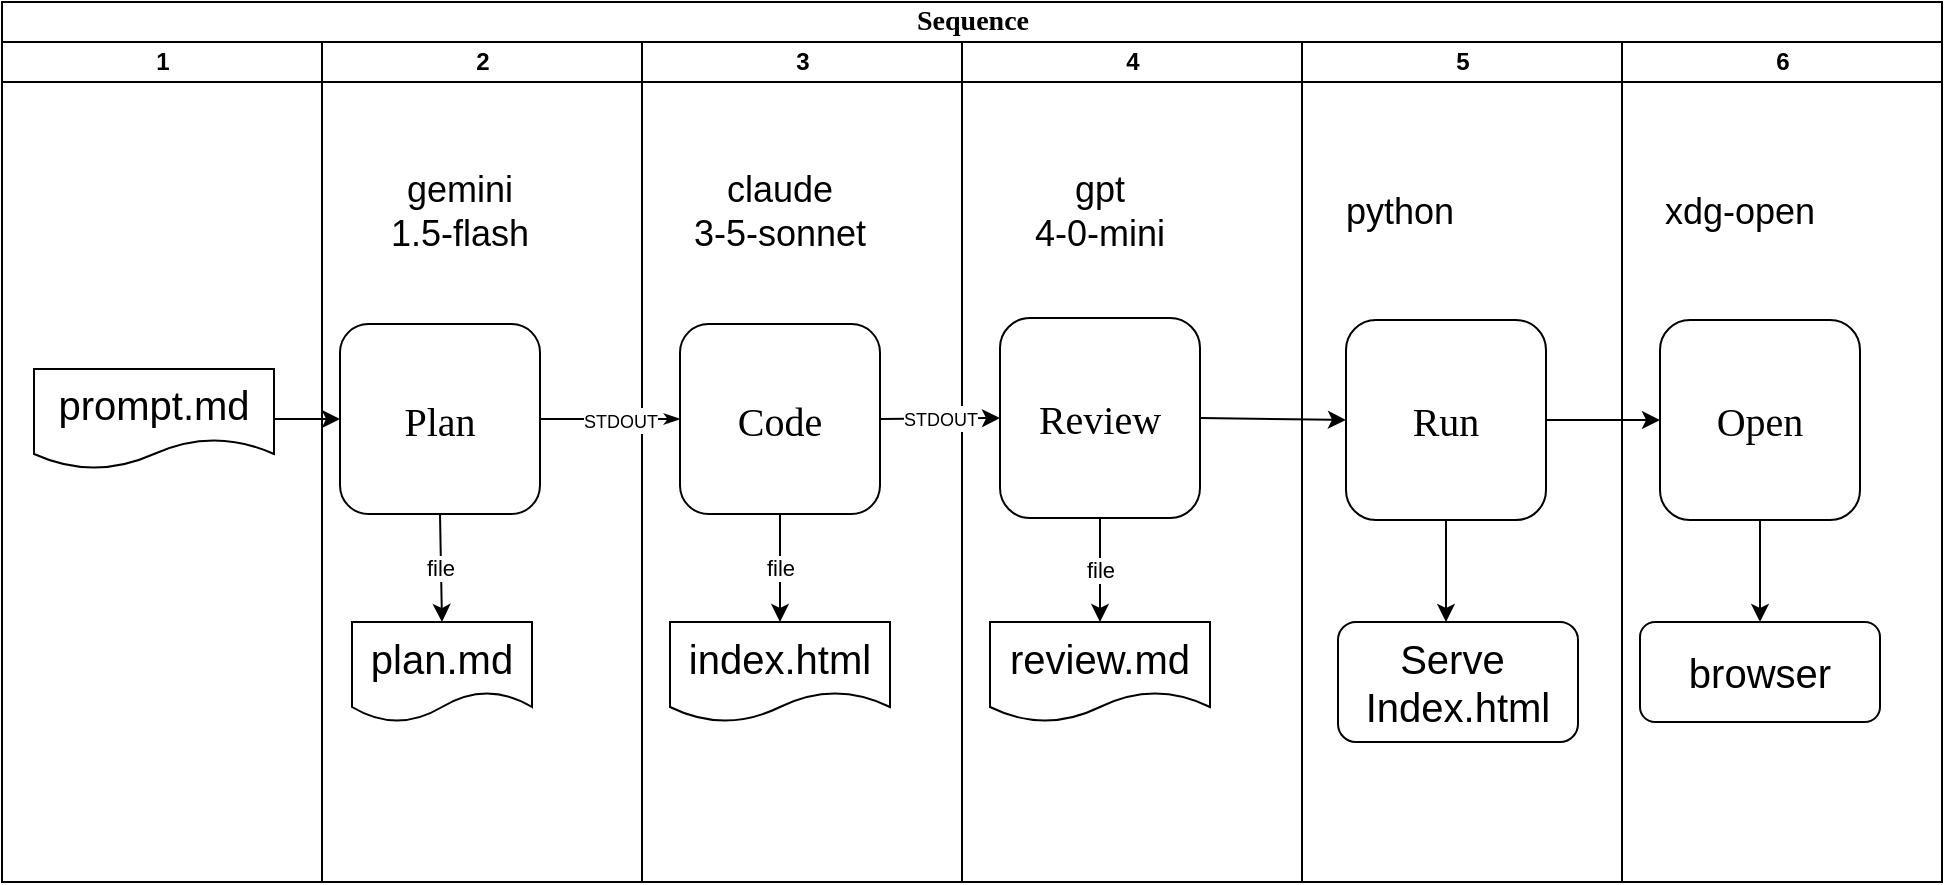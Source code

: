 <mxfile version="26.0.10">
  <diagram name="Page-1" id="74e2e168-ea6b-b213-b513-2b3c1d86103e">
    <mxGraphModel dx="1131" dy="1127" grid="1" gridSize="10" guides="1" tooltips="1" connect="1" arrows="1" fold="1" page="1" pageScale="1" pageWidth="1100" pageHeight="850" background="none" math="0" shadow="0">
      <root>
        <mxCell id="0" />
        <mxCell id="1" parent="0" />
        <mxCell id="77e6c97f196da883-1" value="&lt;font style=&quot;font-size: 14px;&quot;&gt;Sequence&lt;/font&gt;" style="swimlane;html=1;childLayout=stackLayout;startSize=20;rounded=0;shadow=0;labelBackgroundColor=none;strokeWidth=1;fontFamily=Verdana;fontSize=8;align=center;" parent="1" vertex="1">
          <mxGeometry x="70" y="40" width="970" height="440" as="geometry" />
        </mxCell>
        <mxCell id="77e6c97f196da883-2" value="1" style="swimlane;html=1;startSize=20;" parent="77e6c97f196da883-1" vertex="1">
          <mxGeometry y="20" width="160" height="420" as="geometry" />
        </mxCell>
        <mxCell id="77e6c97f196da883-8" value="&lt;font style=&quot;font-size: 20px;&quot;&gt;Plan&lt;/font&gt;" style="rounded=1;whiteSpace=wrap;html=1;shadow=0;labelBackgroundColor=none;strokeWidth=1;fontFamily=Verdana;fontSize=8;align=center;" parent="77e6c97f196da883-2" vertex="1">
          <mxGeometry x="169" y="141" width="100" height="95" as="geometry" />
        </mxCell>
        <mxCell id="6fJ42V7ynfqkldquAGAS-8" value="gemini&lt;div&gt;1.5-flash&lt;/div&gt;" style="text;html=1;align=center;verticalAlign=middle;whiteSpace=wrap;rounded=0;fontSize=18;" vertex="1" parent="77e6c97f196da883-2">
          <mxGeometry x="159" y="70" width="140" height="30" as="geometry" />
        </mxCell>
        <mxCell id="6fJ42V7ynfqkldquAGAS-12" value="plan.md" style="shape=document;whiteSpace=wrap;html=1;boundedLbl=1;fontSize=20;" vertex="1" parent="77e6c97f196da883-2">
          <mxGeometry x="175" y="290" width="90" height="50" as="geometry" />
        </mxCell>
        <mxCell id="6fJ42V7ynfqkldquAGAS-18" value="file" style="endArrow=classic;html=1;rounded=0;exitX=0.5;exitY=1;exitDx=0;exitDy=0;entryX=0.5;entryY=0;entryDx=0;entryDy=0;" edge="1" parent="77e6c97f196da883-2" source="77e6c97f196da883-8" target="6fJ42V7ynfqkldquAGAS-12">
          <mxGeometry width="50" height="50" relative="1" as="geometry">
            <mxPoint x="569" y="300" as="sourcePoint" />
            <mxPoint x="619" y="250" as="targetPoint" />
          </mxGeometry>
        </mxCell>
        <mxCell id="6fJ42V7ynfqkldquAGAS-40" value="prompt.md" style="shape=document;whiteSpace=wrap;html=1;boundedLbl=1;fontSize=20;" vertex="1" parent="77e6c97f196da883-2">
          <mxGeometry x="16" y="163.5" width="120" height="50" as="geometry" />
        </mxCell>
        <mxCell id="6fJ42V7ynfqkldquAGAS-41" value="" style="endArrow=classic;html=1;rounded=0;exitX=1;exitY=0.5;exitDx=0;exitDy=0;entryX=0;entryY=0.5;entryDx=0;entryDy=0;" edge="1" parent="77e6c97f196da883-2" source="6fJ42V7ynfqkldquAGAS-40" target="77e6c97f196da883-8">
          <mxGeometry width="50" height="50" relative="1" as="geometry">
            <mxPoint x="420" y="280" as="sourcePoint" />
            <mxPoint x="470" y="230" as="targetPoint" />
          </mxGeometry>
        </mxCell>
        <mxCell id="77e6c97f196da883-3" value="2" style="swimlane;html=1;startSize=20;" parent="77e6c97f196da883-1" vertex="1">
          <mxGeometry x="160" y="20" width="160" height="420" as="geometry" />
        </mxCell>
        <mxCell id="77e6c97f196da883-11" value="&lt;font style=&quot;font-size: 20px;&quot;&gt;Code&lt;/font&gt;" style="rounded=1;whiteSpace=wrap;html=1;shadow=0;labelBackgroundColor=none;strokeWidth=1;fontFamily=Verdana;fontSize=8;align=center;" parent="77e6c97f196da883-3" vertex="1">
          <mxGeometry x="179" y="141" width="100" height="95" as="geometry" />
        </mxCell>
        <mxCell id="6fJ42V7ynfqkldquAGAS-9" value="claude&lt;div&gt;3-5-sonnet&lt;/div&gt;" style="text;html=1;align=center;verticalAlign=middle;whiteSpace=wrap;rounded=0;fontSize=18;" vertex="1" parent="77e6c97f196da883-3">
          <mxGeometry x="159" y="70" width="140" height="30" as="geometry" />
        </mxCell>
        <mxCell id="6fJ42V7ynfqkldquAGAS-13" value="&lt;font style=&quot;font-size: 20px;&quot;&gt;index.html&lt;/font&gt;" style="shape=document;whiteSpace=wrap;html=1;boundedLbl=1;" vertex="1" parent="77e6c97f196da883-3">
          <mxGeometry x="174" y="290" width="110" height="50" as="geometry" />
        </mxCell>
        <mxCell id="6fJ42V7ynfqkldquAGAS-19" value="file" style="endArrow=classic;html=1;rounded=0;exitX=0.5;exitY=1;exitDx=0;exitDy=0;entryX=0.5;entryY=0;entryDx=0;entryDy=0;" edge="1" parent="77e6c97f196da883-3" source="77e6c97f196da883-11" target="6fJ42V7ynfqkldquAGAS-13">
          <mxGeometry width="50" height="50" relative="1" as="geometry">
            <mxPoint x="409" y="300" as="sourcePoint" />
            <mxPoint x="459" y="250" as="targetPoint" />
          </mxGeometry>
        </mxCell>
        <mxCell id="77e6c97f196da883-4" value="3" style="swimlane;html=1;startSize=20;" parent="77e6c97f196da883-1" vertex="1">
          <mxGeometry x="320" y="20" width="160" height="420" as="geometry" />
        </mxCell>
        <mxCell id="6fJ42V7ynfqkldquAGAS-1" value="&lt;font style=&quot;font-size: 20px;&quot;&gt;Review&lt;/font&gt;" style="rounded=1;whiteSpace=wrap;html=1;shadow=0;labelBackgroundColor=none;strokeWidth=1;fontFamily=Verdana;fontSize=8;align=center;" vertex="1" parent="77e6c97f196da883-4">
          <mxGeometry x="179" y="138" width="100" height="100" as="geometry" />
        </mxCell>
        <mxCell id="6fJ42V7ynfqkldquAGAS-10" value="gpt&lt;div&gt;4-0-mini&lt;/div&gt;" style="text;html=1;align=center;verticalAlign=middle;whiteSpace=wrap;rounded=0;fontSize=18;" vertex="1" parent="77e6c97f196da883-4">
          <mxGeometry x="159" y="70" width="140" height="30" as="geometry" />
        </mxCell>
        <mxCell id="6fJ42V7ynfqkldquAGAS-16" value="&lt;font style=&quot;font-size: 20px;&quot;&gt;review.md&lt;/font&gt;" style="shape=document;whiteSpace=wrap;html=1;boundedLbl=1;" vertex="1" parent="77e6c97f196da883-4">
          <mxGeometry x="174" y="290" width="110" height="50" as="geometry" />
        </mxCell>
        <mxCell id="6fJ42V7ynfqkldquAGAS-20" value="file" style="endArrow=classic;html=1;rounded=0;exitX=0.5;exitY=1;exitDx=0;exitDy=0;entryX=0.5;entryY=0;entryDx=0;entryDy=0;" edge="1" parent="77e6c97f196da883-4" source="6fJ42V7ynfqkldquAGAS-1" target="6fJ42V7ynfqkldquAGAS-16">
          <mxGeometry width="50" height="50" relative="1" as="geometry">
            <mxPoint x="249" y="300" as="sourcePoint" />
            <mxPoint x="299" y="250" as="targetPoint" />
          </mxGeometry>
        </mxCell>
        <mxCell id="77e6c97f196da883-5" value="4" style="swimlane;html=1;startSize=20;" parent="77e6c97f196da883-1" vertex="1">
          <mxGeometry x="480" y="20" width="170" height="420" as="geometry" />
        </mxCell>
        <mxCell id="6fJ42V7ynfqkldquAGAS-3" value="&lt;font style=&quot;font-size: 20px;&quot;&gt;Run&lt;/font&gt;" style="rounded=1;whiteSpace=wrap;html=1;shadow=0;labelBackgroundColor=none;strokeWidth=1;fontFamily=Verdana;fontSize=8;align=center;" vertex="1" parent="77e6c97f196da883-5">
          <mxGeometry x="192" y="139" width="100" height="100" as="geometry" />
        </mxCell>
        <mxCell id="6fJ42V7ynfqkldquAGAS-11" value="python" style="text;html=1;align=center;verticalAlign=middle;whiteSpace=wrap;rounded=0;fontSize=18;" vertex="1" parent="77e6c97f196da883-5">
          <mxGeometry x="149" y="70" width="140" height="30" as="geometry" />
        </mxCell>
        <mxCell id="6fJ42V7ynfqkldquAGAS-21" value="" style="endArrow=classic;html=1;rounded=0;exitX=0.5;exitY=1;exitDx=0;exitDy=0;" edge="1" parent="77e6c97f196da883-5" source="6fJ42V7ynfqkldquAGAS-3">
          <mxGeometry width="50" height="50" relative="1" as="geometry">
            <mxPoint x="234" y="239" as="sourcePoint" />
            <mxPoint x="242" y="290" as="targetPoint" />
          </mxGeometry>
        </mxCell>
        <mxCell id="6fJ42V7ynfqkldquAGAS-33" value="&lt;font style=&quot;font-size: 20px;&quot;&gt;Serve&amp;nbsp;&lt;/font&gt;&lt;div&gt;&lt;font style=&quot;font-size: 20px;&quot;&gt;Index.html&lt;/font&gt;&lt;/div&gt;" style="rounded=1;whiteSpace=wrap;html=1;" vertex="1" parent="77e6c97f196da883-5">
          <mxGeometry x="188" y="290" width="120" height="60" as="geometry" />
        </mxCell>
        <mxCell id="6fJ42V7ynfqkldquAGAS-4" value="&lt;span style=&quot;color: rgb(0, 0, 0); font-family: Helvetica; font-size: 9px; font-style: normal; font-variant-ligatures: normal; font-variant-caps: normal; font-weight: 400; letter-spacing: normal; orphans: 2; text-align: center; text-indent: 0px; text-transform: none; widows: 2; word-spacing: 0px; -webkit-text-stroke-width: 0px; white-space: nowrap; background-color: rgb(255, 255, 255); text-decoration-thickness: initial; text-decoration-style: initial; text-decoration-color: initial; display: inline !important; float: none;&quot;&gt;STDOUT&lt;/span&gt;" style="endArrow=classic;html=1;rounded=0;exitX=1;exitY=0.5;exitDx=0;exitDy=0;entryX=0;entryY=0.5;entryDx=0;entryDy=0;" edge="1" parent="77e6c97f196da883-1" source="77e6c97f196da883-11" target="6fJ42V7ynfqkldquAGAS-1">
          <mxGeometry width="50" height="50" relative="1" as="geometry">
            <mxPoint x="599" y="636" as="sourcePoint" />
            <mxPoint x="649" y="586" as="targetPoint" />
          </mxGeometry>
        </mxCell>
        <mxCell id="6fJ42V7ynfqkldquAGAS-7" value="" style="endArrow=classic;html=1;rounded=0;exitX=1;exitY=0.5;exitDx=0;exitDy=0;entryX=0;entryY=0.5;entryDx=0;entryDy=0;" edge="1" parent="77e6c97f196da883-1" source="6fJ42V7ynfqkldquAGAS-1" target="6fJ42V7ynfqkldquAGAS-3">
          <mxGeometry width="50" height="50" relative="1" as="geometry">
            <mxPoint x="449" y="219" as="sourcePoint" />
            <mxPoint x="509" y="218" as="targetPoint" />
          </mxGeometry>
        </mxCell>
        <mxCell id="77e6c97f196da883-26" style="edgeStyle=orthogonalEdgeStyle;rounded=1;html=1;labelBackgroundColor=none;startArrow=none;startFill=0;startSize=5;endArrow=classicThin;endFill=1;endSize=5;jettySize=auto;orthogonalLoop=1;strokeWidth=1;fontFamily=Verdana;fontSize=8" parent="77e6c97f196da883-1" source="77e6c97f196da883-8" target="77e6c97f196da883-11" edge="1">
          <mxGeometry relative="1" as="geometry" />
        </mxCell>
        <mxCell id="6fJ42V7ynfqkldquAGAS-32" value="&lt;font style=&quot;font-size: 9px;&quot;&gt;STDOUT&lt;/font&gt;" style="edgeLabel;html=1;align=center;verticalAlign=middle;resizable=0;points=[];" vertex="1" connectable="0" parent="77e6c97f196da883-26">
          <mxGeometry x="-0.4" y="3" relative="1" as="geometry">
            <mxPoint x="19" y="3" as="offset" />
          </mxGeometry>
        </mxCell>
        <mxCell id="6fJ42V7ynfqkldquAGAS-22" value="5" style="swimlane;html=1;startSize=20;" vertex="1" parent="1">
          <mxGeometry x="720" y="60" width="160" height="420" as="geometry" />
        </mxCell>
        <mxCell id="6fJ42V7ynfqkldquAGAS-23" value="&lt;font style=&quot;font-size: 20px;&quot;&gt;Open&lt;/font&gt;" style="rounded=1;whiteSpace=wrap;html=1;shadow=0;labelBackgroundColor=none;strokeWidth=1;fontFamily=Verdana;fontSize=8;align=center;" vertex="1" parent="6fJ42V7ynfqkldquAGAS-22">
          <mxGeometry x="179" y="139" width="100" height="100" as="geometry" />
        </mxCell>
        <mxCell id="6fJ42V7ynfqkldquAGAS-24" value="xdg-open" style="text;html=1;align=center;verticalAlign=middle;whiteSpace=wrap;rounded=0;fontSize=18;" vertex="1" parent="6fJ42V7ynfqkldquAGAS-22">
          <mxGeometry x="149" y="70" width="140" height="30" as="geometry" />
        </mxCell>
        <mxCell id="6fJ42V7ynfqkldquAGAS-26" value="" style="endArrow=classic;html=1;rounded=0;exitX=0.5;exitY=1;exitDx=0;exitDy=0;entryX=0.5;entryY=0;entryDx=0;entryDy=0;" edge="1" parent="6fJ42V7ynfqkldquAGAS-22" source="6fJ42V7ynfqkldquAGAS-23">
          <mxGeometry width="50" height="50" relative="1" as="geometry">
            <mxPoint x="89" y="300" as="sourcePoint" />
            <mxPoint x="229" y="290" as="targetPoint" />
          </mxGeometry>
        </mxCell>
        <mxCell id="6fJ42V7ynfqkldquAGAS-29" value="&lt;font style=&quot;font-size: 20px;&quot;&gt;browser&lt;/font&gt;" style="rounded=1;whiteSpace=wrap;html=1;" vertex="1" parent="6fJ42V7ynfqkldquAGAS-22">
          <mxGeometry x="169" y="290" width="120" height="50" as="geometry" />
        </mxCell>
        <mxCell id="6fJ42V7ynfqkldquAGAS-34" value="" style="endArrow=classic;html=1;rounded=0;entryX=0;entryY=0.5;entryDx=0;entryDy=0;exitX=1;exitY=0.5;exitDx=0;exitDy=0;" edge="1" parent="1" source="6fJ42V7ynfqkldquAGAS-3" target="6fJ42V7ynfqkldquAGAS-23">
          <mxGeometry width="50" height="50" relative="1" as="geometry">
            <mxPoint x="639" y="340" as="sourcePoint" />
            <mxPoint x="689" y="290" as="targetPoint" />
          </mxGeometry>
        </mxCell>
        <mxCell id="6fJ42V7ynfqkldquAGAS-35" value="6" style="swimlane;html=1;startSize=20;" vertex="1" parent="1">
          <mxGeometry x="880" y="60" width="160" height="420" as="geometry" />
        </mxCell>
      </root>
    </mxGraphModel>
  </diagram>
</mxfile>
